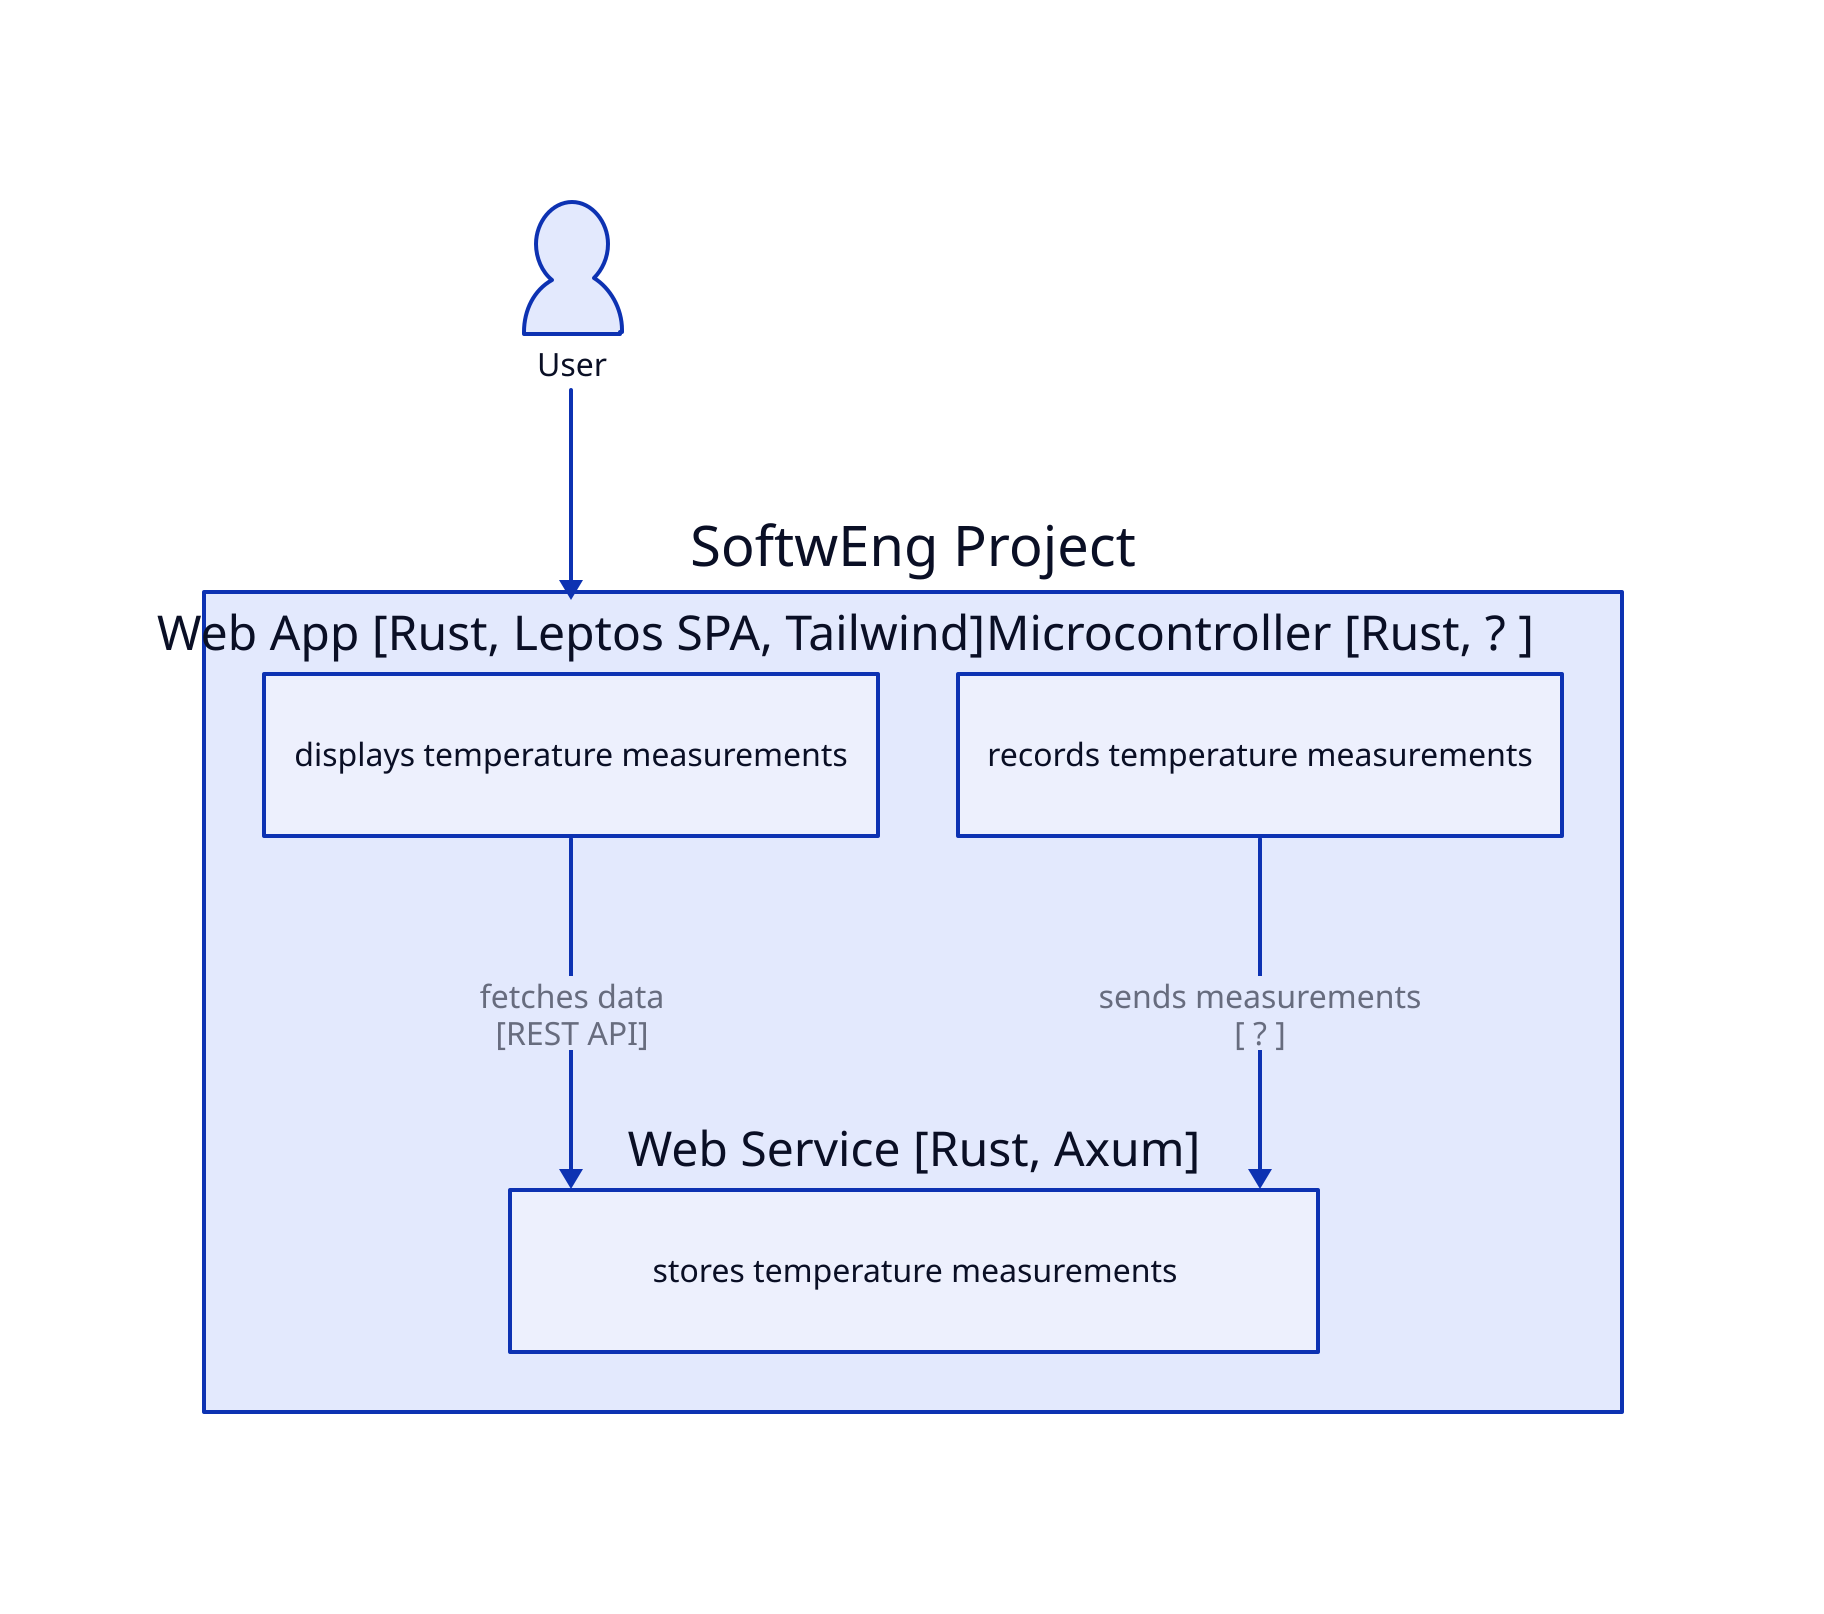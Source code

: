 User.shape: person

User -> softw_eng.app

softw_eng: {

  label: "SoftwEng Project"
  app: {
    label: "Web App [Rust, Leptos SPA, Tailwind]"
    description: {
      shape: text
      label: "displays temperature measurements"
    }
  }

  app -> backend: |md
    fetches data
    [REST API]
  |

  backend: {
    label: "Web Service [Rust, Axum]"
    description: {
      shape: text
      label: "stores temperature measurements"
    }
  }

  microcontroller: {
    label: "Microcontroller [Rust, ? ]"
    description: {
      shape: text
      label: "records temperature measurements"
    }
  }

  backend <- microcontroller: |md
    sends measurements
    [ ? ]
  |
}
